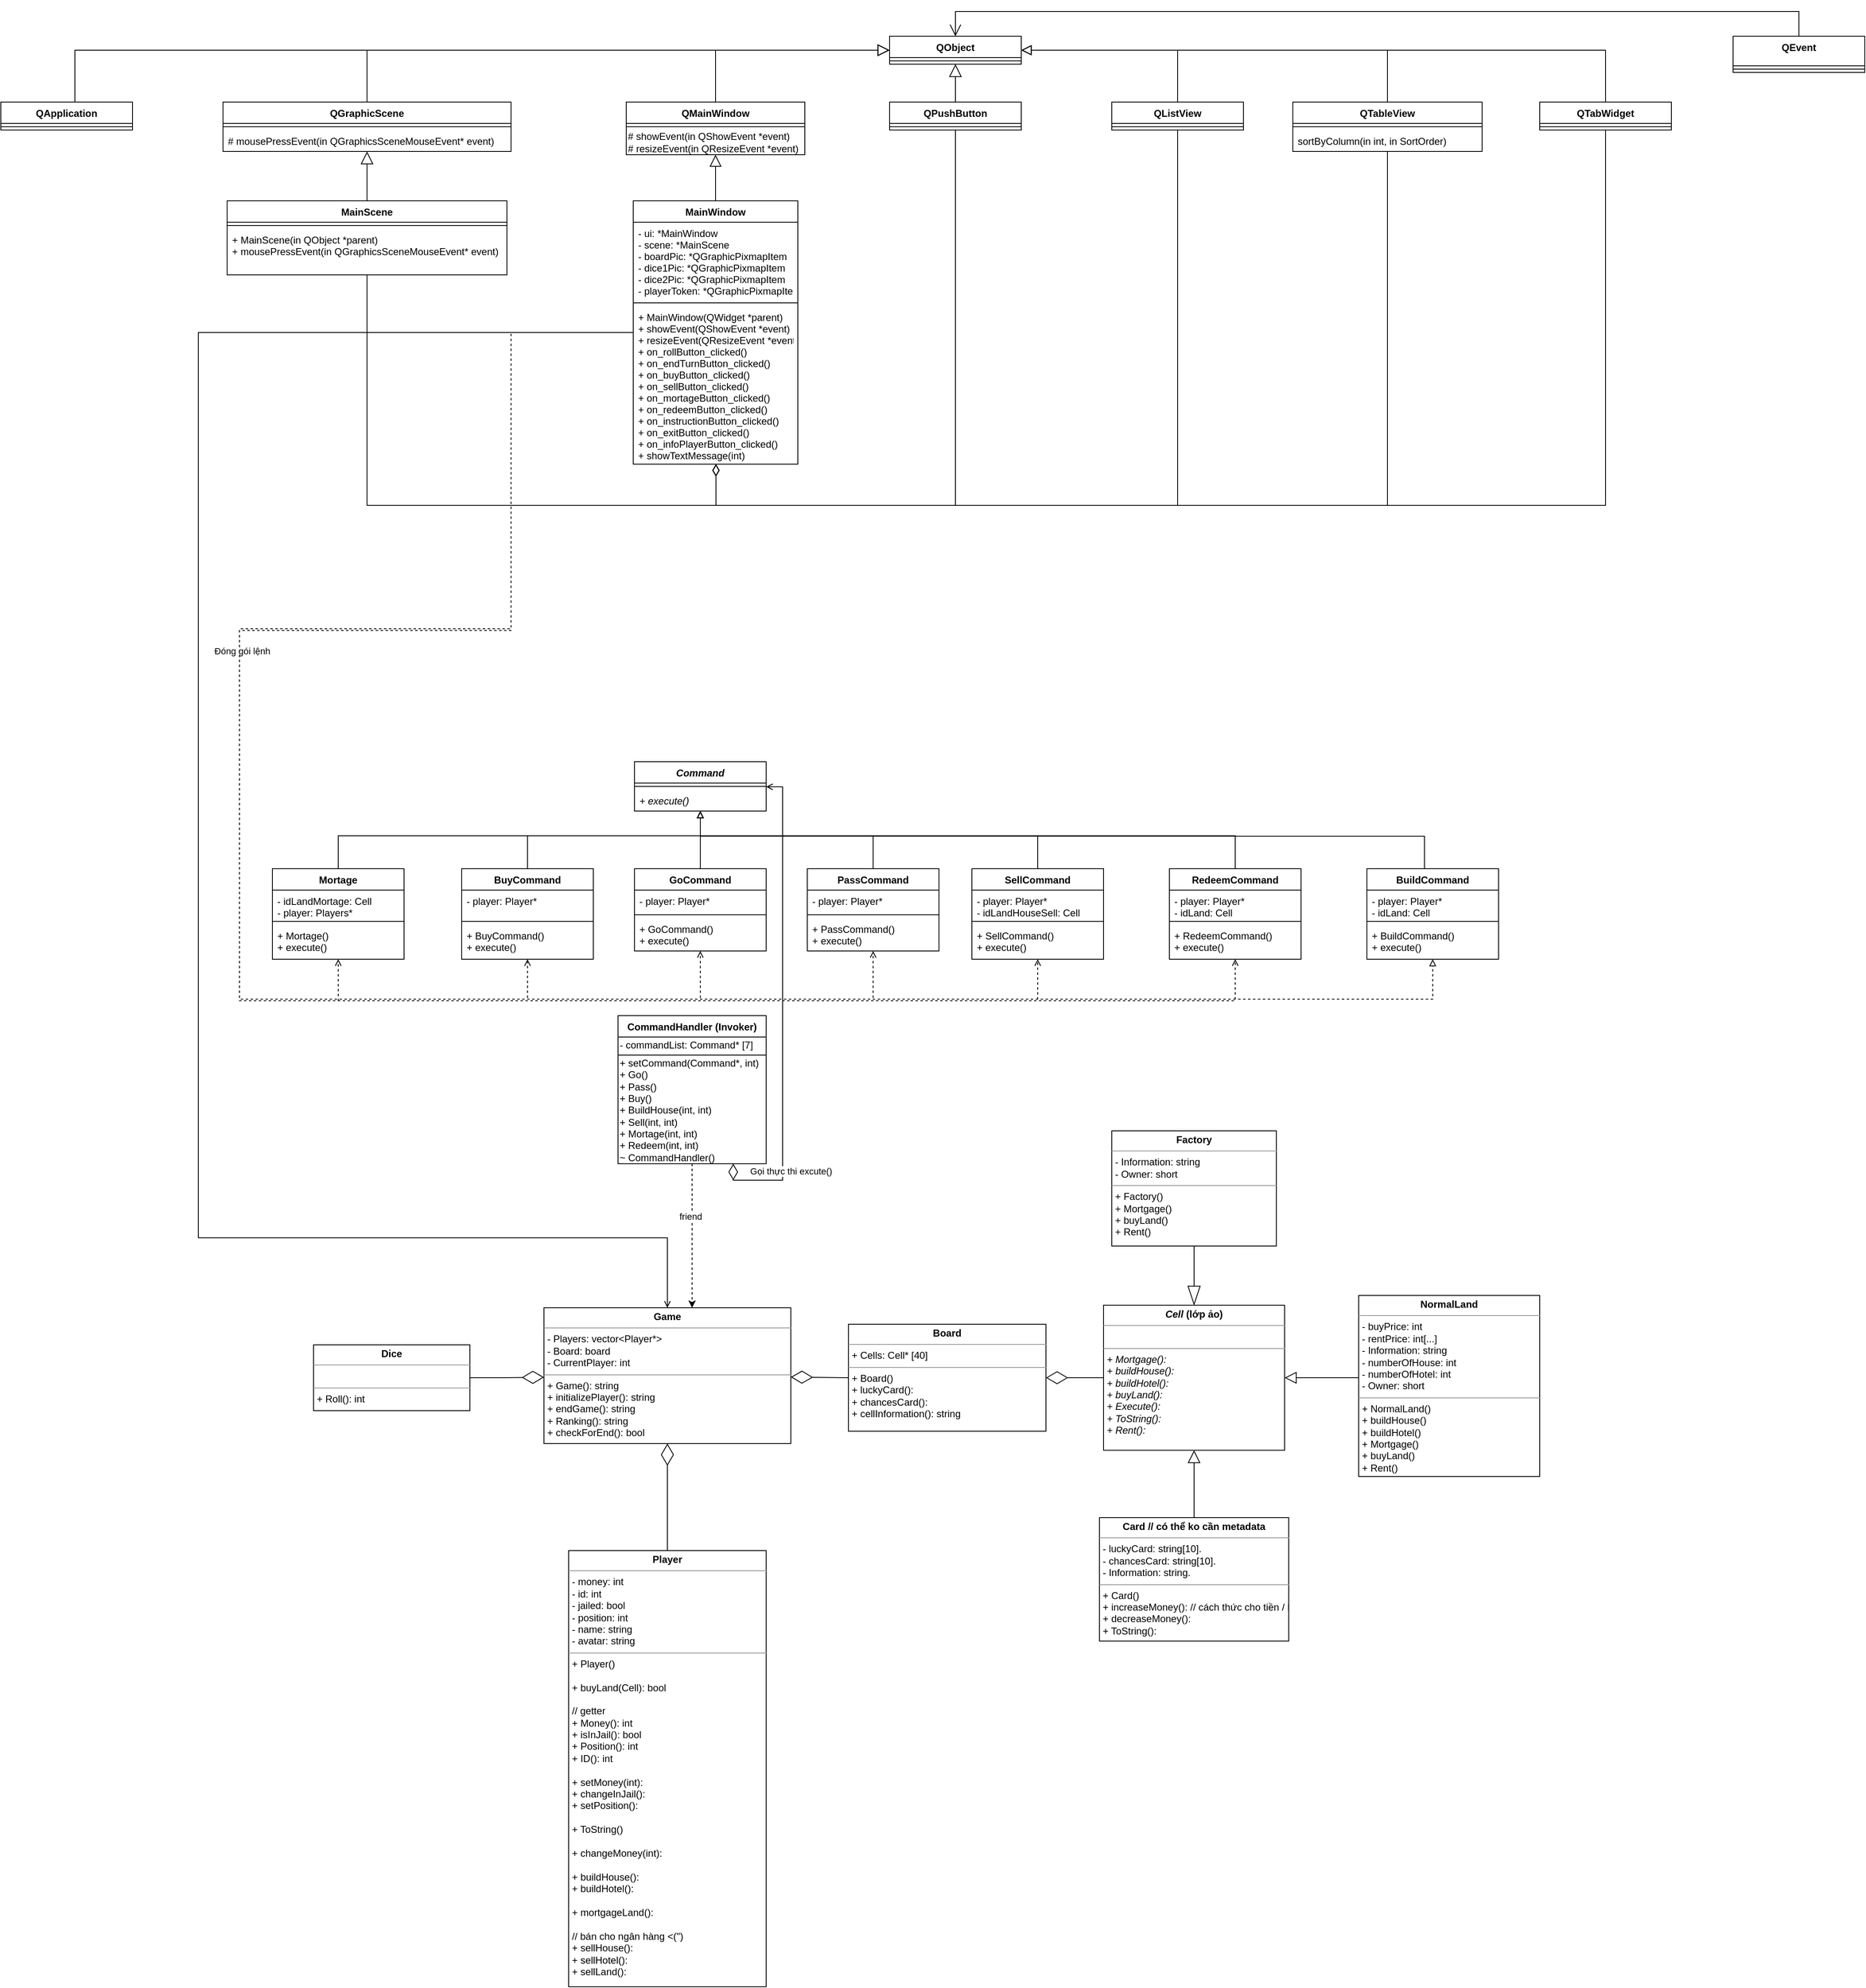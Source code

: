 <mxfile version="15.4.0" type="device"><diagram id="cyfMYq84k2CTIQuD9w5t" name="Page-1"><mxGraphModel dx="3407" dy="3187" grid="1" gridSize="10" guides="1" tooltips="1" connect="1" arrows="1" fold="1" page="1" pageScale="1" pageWidth="850" pageHeight="1100" math="0" shadow="0"><root><mxCell id="0"/><mxCell id="1" parent="0"/><mxCell id="1QrdhXeiI7KTi9AVfx4v-1" value="&lt;p style=&quot;margin: 0px ; margin-top: 4px ; text-align: center&quot;&gt;&lt;b&gt;Board&lt;/b&gt;&lt;/p&gt;&lt;hr size=&quot;1&quot;&gt;&lt;p style=&quot;margin: 0px ; margin-left: 4px&quot;&gt;&lt;span&gt;+ Cells: Cell* [40]&amp;nbsp;&lt;/span&gt;&lt;br&gt;&lt;/p&gt;&lt;hr size=&quot;1&quot;&gt;&lt;p style=&quot;margin: 0px ; margin-left: 4px&quot;&gt;+ Board()&lt;/p&gt;&lt;p style=&quot;margin: 0px ; margin-left: 4px&quot;&gt;+ luckyCard():&amp;nbsp;&lt;/p&gt;&lt;p style=&quot;margin: 0px ; margin-left: 4px&quot;&gt;+ chancesCard():&amp;nbsp;&lt;/p&gt;&lt;p style=&quot;margin: 0px ; margin-left: 4px&quot;&gt;+ cellInformation(): string&lt;/p&gt;&lt;p style=&quot;margin: 0px ; margin-left: 4px&quot;&gt;&lt;br&gt;&lt;/p&gt;" style="verticalAlign=top;align=left;overflow=fill;fontSize=12;fontFamily=Helvetica;html=1;" parent="1" vertex="1"><mxGeometry x="40" y="-105" width="240" height="130" as="geometry"/></mxCell><mxCell id="VDgoAzfMobEqtKlm6C_m-2" style="edgeStyle=orthogonalEdgeStyle;rounded=0;orthogonalLoop=1;jettySize=auto;html=1;endArrow=none;endFill=0;startArrow=block;startFill=0;startSize=12;" edge="1" parent="1" source="1QrdhXeiI7KTi9AVfx4v-2" target="1QrdhXeiI7KTi9AVfx4v-8"><mxGeometry relative="1" as="geometry"><Array as="points"><mxPoint x="630" y="-40"/><mxPoint x="630" y="-40"/></Array></mxGeometry></mxCell><mxCell id="1QrdhXeiI7KTi9AVfx4v-2" value="&lt;p style=&quot;margin: 0px ; margin-top: 4px ; text-align: center&quot;&gt;&lt;b&gt;&lt;i&gt;Cell &lt;/i&gt;(lớp ảo)&lt;/b&gt;&lt;/p&gt;&lt;hr size=&quot;1&quot;&gt;&lt;p style=&quot;margin: 0px ; margin-left: 4px&quot;&gt;&lt;br&gt;&lt;/p&gt;&lt;hr size=&quot;1&quot;&gt;&lt;p style=&quot;margin: 0px ; margin-left: 4px&quot;&gt;&lt;i&gt;+ Mortgage():&lt;/i&gt;&lt;/p&gt;&lt;p style=&quot;margin: 0px ; margin-left: 4px&quot;&gt;&lt;i&gt;+&amp;nbsp;&lt;span&gt;buildHouse():&lt;/span&gt;&lt;/i&gt;&lt;/p&gt;&lt;p style=&quot;margin: 0px 0px 0px 4px&quot;&gt;&lt;i&gt;+ buildHotel():&lt;/i&gt;&lt;/p&gt;&lt;p style=&quot;margin: 0px 0px 0px 4px&quot;&gt;&lt;i&gt;+ buyLand():&lt;/i&gt;&lt;/p&gt;&lt;p style=&quot;margin: 0px 0px 0px 4px&quot;&gt;&lt;i&gt;+ Execute():&amp;nbsp;&lt;/i&gt;&lt;/p&gt;&lt;p style=&quot;margin: 0px 0px 0px 4px&quot;&gt;&lt;i&gt;+ ToString():&lt;/i&gt;&lt;/p&gt;&lt;p style=&quot;margin: 0px 0px 0px 4px&quot;&gt;&lt;i&gt;+ Rent():&lt;/i&gt;&lt;/p&gt;&lt;p style=&quot;margin: 0px 0px 0px 4px&quot;&gt;&lt;br&gt;&lt;/p&gt;" style="verticalAlign=top;align=left;overflow=fill;fontSize=12;fontFamily=Helvetica;html=1;" parent="1" vertex="1"><mxGeometry x="350" y="-128.12" width="220" height="176.25" as="geometry"/></mxCell><mxCell id="1QrdhXeiI7KTi9AVfx4v-3" value="&lt;p style=&quot;margin: 0px ; margin-top: 4px ; text-align: center&quot;&gt;&lt;b&gt;Player&lt;/b&gt;&lt;/p&gt;&lt;hr size=&quot;1&quot;&gt;&lt;p style=&quot;margin: 0px ; margin-left: 4px&quot;&gt;- money: int&lt;/p&gt;&lt;p style=&quot;margin: 0px ; margin-left: 4px&quot;&gt;- id: int&lt;/p&gt;&lt;p style=&quot;margin: 0px ; margin-left: 4px&quot;&gt;- jailed: bool&lt;/p&gt;&lt;p style=&quot;margin: 0px ; margin-left: 4px&quot;&gt;&lt;span&gt;- position: int&lt;/span&gt;&lt;br&gt;&lt;/p&gt;&lt;p style=&quot;margin: 0px ; margin-left: 4px&quot;&gt;&lt;span&gt;- name: string&lt;/span&gt;&lt;/p&gt;&lt;p style=&quot;margin: 0px ; margin-left: 4px&quot;&gt;&lt;span&gt;- avatar: string&amp;nbsp;&lt;/span&gt;&lt;/p&gt;&lt;hr size=&quot;1&quot;&gt;&lt;p style=&quot;margin: 0px ; margin-left: 4px&quot;&gt;&lt;span&gt;+ Player()&lt;/span&gt;&lt;/p&gt;&lt;p style=&quot;margin: 0px ; margin-left: 4px&quot;&gt;&lt;span&gt;&lt;br&gt;&lt;/span&gt;&lt;/p&gt;&lt;p style=&quot;margin: 0px ; margin-left: 4px&quot;&gt;&lt;span&gt;+ buyLand(Cell): bool&lt;/span&gt;&lt;br&gt;&lt;/p&gt;&lt;p style=&quot;margin: 0px ; margin-left: 4px&quot;&gt;&lt;br&gt;&lt;/p&gt;&lt;p style=&quot;margin: 0px ; margin-left: 4px&quot;&gt;// getter&lt;/p&gt;&lt;p style=&quot;margin: 0px ; margin-left: 4px&quot;&gt;+ Money(): int&lt;/p&gt;&lt;p style=&quot;margin: 0px ; margin-left: 4px&quot;&gt;+ isInJail(): bool&amp;nbsp;&lt;/p&gt;&lt;p style=&quot;margin: 0px ; margin-left: 4px&quot;&gt;+ Position(): int&lt;/p&gt;&lt;p style=&quot;margin: 0px ; margin-left: 4px&quot;&gt;+ ID(): int&lt;/p&gt;&lt;p style=&quot;margin: 0px ; margin-left: 4px&quot;&gt;&lt;br&gt;&lt;/p&gt;&lt;p style=&quot;margin: 0px 0px 0px 4px&quot;&gt;+ setMoney(int):&amp;nbsp;&lt;/p&gt;&lt;p style=&quot;margin: 0px 0px 0px 4px&quot;&gt;+ changeInJail():&lt;/p&gt;&lt;p style=&quot;margin: 0px 0px 0px 4px&quot;&gt;+ setPosition():&amp;nbsp;&lt;/p&gt;&lt;p style=&quot;margin: 0px 0px 0px 4px&quot;&gt;&lt;br&gt;&lt;/p&gt;&lt;p style=&quot;margin: 0px 0px 0px 4px&quot;&gt;+ ToString()&lt;/p&gt;&lt;p style=&quot;margin: 0px 0px 0px 4px&quot;&gt;&lt;br&gt;&lt;/p&gt;&lt;p style=&quot;margin: 0px ; margin-left: 4px&quot;&gt;+ changeMoney(int):&lt;/p&gt;&lt;p style=&quot;margin: 0px ; margin-left: 4px&quot;&gt;&lt;br&gt;&lt;/p&gt;&lt;p style=&quot;margin: 0px ; margin-left: 4px&quot;&gt;+ buildHouse():&lt;/p&gt;&lt;p style=&quot;margin: 0px ; margin-left: 4px&quot;&gt;+ buildHotel():&lt;/p&gt;&lt;p style=&quot;margin: 0px ; margin-left: 4px&quot;&gt;&lt;br&gt;&lt;/p&gt;&lt;p style=&quot;margin: 0px ; margin-left: 4px&quot;&gt;+&amp;nbsp;&lt;span&gt;mortgageLand&lt;/span&gt;&lt;span&gt;():&lt;/span&gt;&lt;/p&gt;&lt;p style=&quot;margin: 0px ; margin-left: 4px&quot;&gt;&lt;span&gt;&lt;br&gt;&lt;/span&gt;&lt;/p&gt;&lt;p style=&quot;margin: 0px ; margin-left: 4px&quot;&gt;&lt;span&gt;// bán cho ngân hàng &amp;lt;(&quot;)&lt;/span&gt;&lt;/p&gt;&lt;p style=&quot;margin: 0px ; margin-left: 4px&quot;&gt;+ sellHouse():&lt;/p&gt;&lt;p style=&quot;margin: 0px ; margin-left: 4px&quot;&gt;+ sellHotel():&lt;/p&gt;&lt;p style=&quot;margin: 0px ; margin-left: 4px&quot;&gt;+ sellLand():&lt;/p&gt;&lt;p style=&quot;margin: 0px ; margin-left: 4px&quot;&gt;&lt;br&gt;&lt;/p&gt;&lt;p style=&quot;margin: 0px ; margin-left: 4px&quot;&gt;&lt;br&gt;&lt;/p&gt;" style="verticalAlign=top;align=left;overflow=fill;fontSize=12;fontFamily=Helvetica;html=1;" parent="1" vertex="1"><mxGeometry x="-300" y="170" width="240" height="530" as="geometry"/></mxCell><mxCell id="1QrdhXeiI7KTi9AVfx4v-4" value="&lt;p style=&quot;margin: 0px ; margin-top: 4px ; text-align: center&quot;&gt;&lt;b&gt;Dice&lt;/b&gt;&lt;/p&gt;&lt;hr size=&quot;1&quot;&gt;&lt;p style=&quot;margin: 0px ; margin-left: 4px&quot;&gt;&lt;br&gt;&lt;/p&gt;&lt;hr size=&quot;1&quot;&gt;&lt;p style=&quot;margin: 0px ; margin-left: 4px&quot;&gt;+ Roll(): int&lt;/p&gt;" style="verticalAlign=top;align=left;overflow=fill;fontSize=12;fontFamily=Helvetica;html=1;" parent="1" vertex="1"><mxGeometry x="-610" y="-80" width="190" height="80" as="geometry"/></mxCell><mxCell id="1QrdhXeiI7KTi9AVfx4v-8" value="&lt;p style=&quot;margin: 0px ; margin-top: 4px ; text-align: center&quot;&gt;&lt;b&gt;NormalLand&lt;/b&gt;&lt;/p&gt;&lt;hr size=&quot;1&quot;&gt;&lt;p style=&quot;margin: 0px ; margin-left: 4px&quot;&gt;&lt;span&gt;- buyPrice: int&lt;/span&gt;&lt;/p&gt;&lt;p style=&quot;margin: 0px ; margin-left: 4px&quot;&gt;&lt;span&gt;- rentPrice: int[...]&lt;/span&gt;&lt;br&gt;&lt;/p&gt;&lt;p style=&quot;margin: 0px ; margin-left: 4px&quot;&gt;&lt;span&gt;- Information: string&lt;/span&gt;&lt;br&gt;&lt;/p&gt;&lt;p style=&quot;margin: 0px ; margin-left: 4px&quot;&gt;- numberOfHouse: int&lt;/p&gt;&lt;p style=&quot;margin: 0px ; margin-left: 4px&quot;&gt;- numberOfHotel: int&amp;nbsp;&lt;/p&gt;&lt;p style=&quot;margin: 0px ; margin-left: 4px&quot;&gt;- Owner: short&lt;/p&gt;&lt;hr size=&quot;1&quot;&gt;&lt;p style=&quot;margin: 0px ; margin-left: 4px&quot;&gt;+ NormalLand()&lt;/p&gt;&lt;p style=&quot;margin: 0px ; margin-left: 4px&quot;&gt;+ buildHouse()&lt;/p&gt;&lt;p style=&quot;margin: 0px ; margin-left: 4px&quot;&gt;+ buildHotel()&lt;/p&gt;&lt;p style=&quot;margin: 0px ; margin-left: 4px&quot;&gt;+ Mortgage()&lt;/p&gt;&lt;p style=&quot;margin: 0px ; margin-left: 4px&quot;&gt;+ buyLand()&lt;/p&gt;&lt;p style=&quot;margin: 0px ; margin-left: 4px&quot;&gt;+ Rent()&lt;/p&gt;&lt;p style=&quot;margin: 0px ; margin-left: 4px&quot;&gt;&lt;br&gt;&lt;/p&gt;" style="verticalAlign=top;align=left;overflow=fill;fontSize=12;fontFamily=Helvetica;html=1;" parent="1" vertex="1"><mxGeometry x="660" y="-140" width="220" height="220" as="geometry"/></mxCell><mxCell id="1QrdhXeiI7KTi9AVfx4v-14" value="" style="endArrow=diamondThin;endFill=0;endSize=24;html=1;rounded=0;exitX=0.5;exitY=0;exitDx=0;exitDy=0;entryX=0.5;entryY=1;entryDx=0;entryDy=0;" parent="1" source="1QrdhXeiI7KTi9AVfx4v-3" target="5HK9c6qO7QpGnXvkETjq-1" edge="1"><mxGeometry width="160" relative="1" as="geometry"><mxPoint x="100" y="80" as="sourcePoint"/><mxPoint x="-200" y="220" as="targetPoint"/></mxGeometry></mxCell><mxCell id="1QrdhXeiI7KTi9AVfx4v-15" value="" style="endArrow=diamondThin;endFill=0;endSize=24;html=1;rounded=0;exitX=0;exitY=0.5;exitDx=0;exitDy=0;entryX=1;entryY=0.5;entryDx=0;entryDy=0;" parent="1" source="1QrdhXeiI7KTi9AVfx4v-2" target="1QrdhXeiI7KTi9AVfx4v-1" edge="1"><mxGeometry width="160" relative="1" as="geometry"><mxPoint x="190" y="390" as="sourcePoint"/><mxPoint x="190" y="290" as="targetPoint"/></mxGeometry></mxCell><mxCell id="1QrdhXeiI7KTi9AVfx4v-16" value="" style="endArrow=diamondThin;endFill=0;endSize=24;html=1;rounded=0;exitX=1;exitY=0.5;exitDx=0;exitDy=0;" parent="1" source="1QrdhXeiI7KTi9AVfx4v-4" target="5HK9c6qO7QpGnXvkETjq-1" edge="1"><mxGeometry width="160" relative="1" as="geometry"><mxPoint x="-560" y="420" as="sourcePoint"/><mxPoint x="-620" y="180" as="targetPoint"/><Array as="points"><mxPoint x="-380" y="-40"/></Array></mxGeometry></mxCell><mxCell id="1QrdhXeiI7KTi9AVfx4v-20" value="&lt;p style=&quot;margin: 0px ; margin-top: 4px ; text-align: center&quot;&gt;&lt;b&gt;Factory&lt;/b&gt;&lt;/p&gt;&lt;hr size=&quot;1&quot;&gt;&lt;p style=&quot;margin: 0px ; margin-left: 4px&quot;&gt;- Information: string&lt;/p&gt;&lt;p style=&quot;margin: 0px ; margin-left: 4px&quot;&gt;- Owner: short&lt;/p&gt;&lt;hr size=&quot;1&quot;&gt;&lt;p style=&quot;margin: 0px 0px 0px 4px&quot;&gt;+ Factory()&lt;/p&gt;&lt;p style=&quot;margin: 0px 0px 0px 4px&quot;&gt;+ Mortgage()&lt;br&gt;&lt;/p&gt;&lt;p style=&quot;margin: 0px 0px 0px 4px&quot;&gt;+ buyLand()&lt;/p&gt;&lt;p style=&quot;margin: 0px 0px 0px 4px&quot;&gt;+ Rent()&lt;/p&gt;&lt;span style=&quot;color: rgba(0 , 0 , 0 , 0) ; font-family: monospace ; font-size: 0px&quot;&gt;%3CmxGraphModel%3E%3Croot%3E%3CmxCell%20id%3D%220%22%2F%3E%3CmxCell%20id%3D%221%22%20parent%3D%220%22%2F%3E%3CmxCell%20id%3D%222%22%20value%3D%22%26lt%3Bp%20style%3D%26quot%3Bmargin%3A%200px%20%3B%20margin-top%3A%204px%20%3B%20text-align%3A%20center%26quot%3B%26gt%3B%26lt%3Bb%26gt%3BPowerHouse%26lt%3B%2Fb%26gt%3B%26lt%3B%2Fp%26gt%3B%26lt%3Bhr%20size%3D%26quot%3B1%26quot%3B%26gt%3B%26lt%3Bp%20style%3D%26quot%3Bmargin%3A%200px%20%3B%20margin-left%3A%204px%26quot%3B%26gt%3B%26lt%3Bbr%26gt%3B%26lt%3B%2Fp%26gt%3B%26lt%3Bhr%20size%3D%26quot%3B1%26quot%3B%26gt%3B%26lt%3Bp%20style%3D%26quot%3Bmargin%3A%200px%20%3B%20margin-left%3A%204px%26quot%3B%26gt%3B%26lt%3Bspan%26gt%3B%2B%20Mortgage()%3A%26lt%3B%2Fspan%26gt%3B%26lt%3Bbr%26gt%3B%26lt%3B%2Fp%26gt%3B%26lt%3Bp%20style%3D%26quot%3Bmargin%3A%200px%20%3B%20margin-left%3A%204px%26quot%3B%26gt%3B%2B%20buyLand()%3A%26lt%3B%2Fp%26gt%3B%26lt%3Bp%20style%3D%26quot%3Bmargin%3A%200px%20%3B%20margin-left%3A%204px%26quot%3B%26gt%3B%2B%20Rent()%3A%26lt%3B%2Fp%26gt%3B%26lt%3Bp%20style%3D%26quot%3Bmargin%3A%200px%20%3B%20margin-left%3A%204px%26quot%3B%26gt%3B%26lt%3Bbr%26gt%3B%26lt%3B%2Fp%26gt%3B%22%20style%3D%22verticalAlign%3Dtop%3Balign%3Dleft%3Boverflow%3Dfill%3BfontSize%3D12%3BfontFamily%3DHelvetica%3Bhtml%3D1%3B%22%20vertex%3D%221%22%20parent%3D%221%22%3E%3CmxGeometry%20x%3D%22590%22%20y%3D%22-370%22%20width%3D%22200%22%20height%3D%22120%22%20as%3D%22geometry%22%2F%3E%3C%2FmxCell%3E%3C%2Froot%3E%3C%2FmxGraphModel%3E&lt;/span&gt;" style="verticalAlign=top;align=left;overflow=fill;fontSize=12;fontFamily=Helvetica;html=1;" parent="1" vertex="1"><mxGeometry x="360" y="-340" width="200" height="140" as="geometry"/></mxCell><mxCell id="VU5D8l8FL3_-3w3Klui--3" value="&lt;p style=&quot;margin: 0px ; margin-top: 4px ; text-align: center&quot;&gt;&lt;b&gt;Card // có thể ko cần metadata&lt;/b&gt;&lt;/p&gt;&lt;hr size=&quot;1&quot;&gt;&lt;p style=&quot;margin: 0px ; margin-left: 4px&quot;&gt;- luckyCard: string[10].&lt;/p&gt;&lt;p style=&quot;margin: 0px ; margin-left: 4px&quot;&gt;&lt;span&gt;- chancesCard: string[10].&lt;/span&gt;&lt;/p&gt;&lt;p style=&quot;margin: 0px ; margin-left: 4px&quot;&gt;- Information: string.&lt;/p&gt;&lt;hr size=&quot;1&quot;&gt;&lt;p style=&quot;margin: 0px ; margin-left: 4px&quot;&gt;+ Card()&lt;/p&gt;&lt;p style=&quot;margin: 0px ; margin-left: 4px&quot;&gt;+ increaseMoney(): // cách thức cho tiền / lấy tiền có thể khác nhau.&lt;/p&gt;&lt;p style=&quot;margin: 0px ; margin-left: 4px&quot;&gt;+ decreaseMoney():&lt;/p&gt;&lt;p style=&quot;margin: 0px ; margin-left: 4px&quot;&gt;+ ToString():&lt;/p&gt;&lt;p style=&quot;margin: 0px ; margin-left: 4px&quot;&gt;&lt;br&gt;&lt;/p&gt;" style="verticalAlign=top;align=left;overflow=fill;fontSize=12;fontFamily=Helvetica;html=1;" parent="1" vertex="1"><mxGeometry x="345" y="130" width="230" height="150" as="geometry"/></mxCell><mxCell id="5HK9c6qO7QpGnXvkETjq-1" value="&lt;p style=&quot;margin: 0px ; margin-top: 4px ; text-align: center&quot;&gt;&lt;b&gt;Game&lt;/b&gt;&lt;/p&gt;&lt;hr size=&quot;1&quot;&gt;&lt;p style=&quot;margin: 0px ; margin-left: 4px&quot;&gt;&lt;span&gt;- Players: vector&amp;lt;Player*&amp;gt;&lt;/span&gt;&lt;/p&gt;&lt;p style=&quot;margin: 0px ; margin-left: 4px&quot;&gt;&lt;span&gt;- Board: board&amp;nbsp;&lt;/span&gt;&lt;br&gt;&lt;/p&gt;&lt;p style=&quot;margin: 0px ; margin-left: 4px&quot;&gt;&lt;span&gt;- CurrentPlayer: int&lt;/span&gt;&lt;/p&gt;&lt;hr size=&quot;1&quot;&gt;&lt;p style=&quot;margin: 0px ; margin-left: 4px&quot;&gt;+ Game(): string&lt;/p&gt;&lt;p style=&quot;margin: 0px ; margin-left: 4px&quot;&gt;+ initializePlayer(): string&amp;nbsp;&lt;/p&gt;&lt;p style=&quot;margin: 0px ; margin-left: 4px&quot;&gt;+ endGame(): string&lt;/p&gt;&lt;p style=&quot;margin: 0px ; margin-left: 4px&quot;&gt;+ Ranking(): string&lt;/p&gt;&lt;p style=&quot;margin: 0px ; margin-left: 4px&quot;&gt;+ checkForEnd(): bool&lt;/p&gt;" style="verticalAlign=top;align=left;overflow=fill;fontSize=12;fontFamily=Helvetica;html=1;" parent="1" vertex="1"><mxGeometry x="-330" y="-125" width="300" height="165" as="geometry"/></mxCell><mxCell id="5HK9c6qO7QpGnXvkETjq-2" value="" style="endArrow=diamondThin;endFill=0;endSize=24;html=1;rounded=0;exitX=0;exitY=0.5;exitDx=0;exitDy=0;" parent="1" source="1QrdhXeiI7KTi9AVfx4v-1" target="5HK9c6qO7QpGnXvkETjq-1" edge="1"><mxGeometry width="160" relative="1" as="geometry"><mxPoint x="10" y="-100" as="sourcePoint"/><mxPoint x="-400" y="270" as="targetPoint"/></mxGeometry></mxCell><mxCell id="QmNABrT9hpgv91pShsfy-7" value="" style="endArrow=none;endSize=16;endFill=0;html=1;rounded=0;entryX=0.5;entryY=1;entryDx=0;entryDy=0;exitX=0.5;exitY=0;exitDx=0;exitDy=0;startArrow=blockThin;startFill=0;startSize=21;" parent="1" source="1QrdhXeiI7KTi9AVfx4v-2" target="1QrdhXeiI7KTi9AVfx4v-20" edge="1"><mxGeometry width="160" relative="1" as="geometry"><mxPoint x="790" y="-240" as="sourcePoint"/><mxPoint x="950" y="-240" as="targetPoint"/></mxGeometry></mxCell><mxCell id="QmNABrT9hpgv91pShsfy-14" value="" style="endArrow=none;endSize=16;endFill=0;html=1;rounded=0;entryX=0.5;entryY=0;entryDx=0;entryDy=0;exitX=0.5;exitY=1;exitDx=0;exitDy=0;startArrow=block;startFill=0;startSize=13;" parent="1" source="1QrdhXeiI7KTi9AVfx4v-2" target="VU5D8l8FL3_-3w3Klui--3" edge="1"><mxGeometry width="160" relative="1" as="geometry"><mxPoint x="450" as="sourcePoint"/><mxPoint x="450" y="171.88" as="targetPoint"/></mxGeometry></mxCell><mxCell id="tfHkK8EiQkTJoggM-tBk-2" value="Command" style="swimlane;fontStyle=3;align=center;verticalAlign=top;childLayout=stackLayout;horizontal=1;startSize=26;horizontalStack=0;resizeParent=1;resizeParentMax=0;resizeLast=0;collapsible=1;marginBottom=0;" parent="1" vertex="1"><mxGeometry x="-220" y="-788.5" width="160" height="60" as="geometry"><mxRectangle x="-220" y="-660" width="90" height="26" as="alternateBounds"/></mxGeometry></mxCell><mxCell id="tfHkK8EiQkTJoggM-tBk-4" value="" style="line;strokeWidth=1;fillColor=none;align=left;verticalAlign=middle;spacingTop=-1;spacingLeft=3;spacingRight=3;rotatable=0;labelPosition=right;points=[];portConstraint=eastwest;" parent="tfHkK8EiQkTJoggM-tBk-2" vertex="1"><mxGeometry y="26" width="160" height="8" as="geometry"/></mxCell><mxCell id="tfHkK8EiQkTJoggM-tBk-5" value="+ execute()" style="text;strokeColor=none;fillColor=none;align=left;verticalAlign=top;spacingLeft=4;spacingRight=4;overflow=hidden;rotatable=0;points=[[0,0.5],[1,0.5]];portConstraint=eastwest;fontStyle=2" parent="tfHkK8EiQkTJoggM-tBk-2" vertex="1"><mxGeometry y="34" width="160" height="26" as="geometry"/></mxCell><mxCell id="3tdJchSUlU9DFwhtg4Tz-23" style="edgeStyle=orthogonalEdgeStyle;rounded=0;orthogonalLoop=1;jettySize=auto;html=1;startArrow=none;startFill=0;endArrow=block;endFill=0;" parent="1" source="tfHkK8EiQkTJoggM-tBk-23" target="tfHkK8EiQkTJoggM-tBk-2" edge="1"><mxGeometry relative="1" as="geometry"><Array as="points"><mxPoint x="-350" y="-698.5"/><mxPoint x="-140" y="-698.5"/></Array></mxGeometry></mxCell><mxCell id="tfHkK8EiQkTJoggM-tBk-23" value="BuyCommand" style="swimlane;fontStyle=1;align=center;verticalAlign=top;childLayout=stackLayout;horizontal=1;startSize=26;horizontalStack=0;resizeParent=1;resizeParentMax=0;resizeLast=0;collapsible=1;marginBottom=0;" parent="1" vertex="1"><mxGeometry x="-430" y="-658.5" width="160" height="110" as="geometry"/></mxCell><mxCell id="tfHkK8EiQkTJoggM-tBk-24" value="- player: Player*&#10;" style="text;strokeColor=none;fillColor=none;align=left;verticalAlign=top;spacingLeft=4;spacingRight=4;overflow=hidden;rotatable=0;points=[[0,0.5],[1,0.5]];portConstraint=eastwest;" parent="tfHkK8EiQkTJoggM-tBk-23" vertex="1"><mxGeometry y="26" width="160" height="34" as="geometry"/></mxCell><mxCell id="tfHkK8EiQkTJoggM-tBk-25" value="" style="line;strokeWidth=1;fillColor=none;align=left;verticalAlign=middle;spacingTop=-1;spacingLeft=3;spacingRight=3;rotatable=0;labelPosition=right;points=[];portConstraint=eastwest;" parent="tfHkK8EiQkTJoggM-tBk-23" vertex="1"><mxGeometry y="60" width="160" height="8" as="geometry"/></mxCell><mxCell id="tfHkK8EiQkTJoggM-tBk-26" value="+ BuyCommand()&#10;+ execute()" style="text;strokeColor=none;fillColor=none;align=left;verticalAlign=top;spacingLeft=4;spacingRight=4;overflow=hidden;rotatable=0;points=[[0,0.5],[1,0.5]];portConstraint=eastwest;" parent="tfHkK8EiQkTJoggM-tBk-23" vertex="1"><mxGeometry y="68" width="160" height="42" as="geometry"/></mxCell><mxCell id="3tdJchSUlU9DFwhtg4Tz-21" style="edgeStyle=orthogonalEdgeStyle;rounded=0;orthogonalLoop=1;jettySize=auto;html=1;startArrow=none;startFill=0;endArrow=block;endFill=0;" parent="1" source="tfHkK8EiQkTJoggM-tBk-28" target="tfHkK8EiQkTJoggM-tBk-2" edge="1"><mxGeometry relative="1" as="geometry"><Array as="points"><mxPoint x="270" y="-698.5"/><mxPoint x="-140" y="-698.5"/></Array></mxGeometry></mxCell><mxCell id="tfHkK8EiQkTJoggM-tBk-28" value="SellCommand" style="swimlane;fontStyle=1;align=center;verticalAlign=top;childLayout=stackLayout;horizontal=1;startSize=26;horizontalStack=0;resizeParent=1;resizeParentMax=0;resizeLast=0;collapsible=1;marginBottom=0;" parent="1" vertex="1"><mxGeometry x="190" y="-658.5" width="160" height="110" as="geometry"/></mxCell><mxCell id="tfHkK8EiQkTJoggM-tBk-29" value="- player: Player*&#10;- idLandHouseSell: Cell" style="text;strokeColor=none;fillColor=none;align=left;verticalAlign=top;spacingLeft=4;spacingRight=4;overflow=hidden;rotatable=0;points=[[0,0.5],[1,0.5]];portConstraint=eastwest;" parent="tfHkK8EiQkTJoggM-tBk-28" vertex="1"><mxGeometry y="26" width="160" height="34" as="geometry"/></mxCell><mxCell id="tfHkK8EiQkTJoggM-tBk-30" value="" style="line;strokeWidth=1;fillColor=none;align=left;verticalAlign=middle;spacingTop=-1;spacingLeft=3;spacingRight=3;rotatable=0;labelPosition=right;points=[];portConstraint=eastwest;" parent="tfHkK8EiQkTJoggM-tBk-28" vertex="1"><mxGeometry y="60" width="160" height="8" as="geometry"/></mxCell><mxCell id="tfHkK8EiQkTJoggM-tBk-31" value="+ SellCommand()&#10;+ execute()" style="text;strokeColor=none;fillColor=none;align=left;verticalAlign=top;spacingLeft=4;spacingRight=4;overflow=hidden;rotatable=0;points=[[0,0.5],[1,0.5]];portConstraint=eastwest;" parent="tfHkK8EiQkTJoggM-tBk-28" vertex="1"><mxGeometry y="68" width="160" height="42" as="geometry"/></mxCell><mxCell id="3tdJchSUlU9DFwhtg4Tz-24" style="edgeStyle=orthogonalEdgeStyle;rounded=0;orthogonalLoop=1;jettySize=auto;html=1;startArrow=none;startFill=0;endArrow=block;endFill=0;" parent="1" source="tfHkK8EiQkTJoggM-tBk-33" target="tfHkK8EiQkTJoggM-tBk-2" edge="1"><mxGeometry relative="1" as="geometry"><Array as="points"><mxPoint x="-580" y="-698.5"/><mxPoint x="-140" y="-698.5"/></Array></mxGeometry></mxCell><mxCell id="tfHkK8EiQkTJoggM-tBk-33" value="Mortage" style="swimlane;fontStyle=1;align=center;verticalAlign=top;childLayout=stackLayout;horizontal=1;startSize=26;horizontalStack=0;resizeParent=1;resizeParentMax=0;resizeLast=0;collapsible=1;marginBottom=0;" parent="1" vertex="1"><mxGeometry x="-660" y="-658.5" width="160" height="110" as="geometry"/></mxCell><mxCell id="tfHkK8EiQkTJoggM-tBk-34" value="- idLandMortage: Cell&#10;- player: Players*" style="text;strokeColor=none;fillColor=none;align=left;verticalAlign=top;spacingLeft=4;spacingRight=4;overflow=hidden;rotatable=0;points=[[0,0.5],[1,0.5]];portConstraint=eastwest;" parent="tfHkK8EiQkTJoggM-tBk-33" vertex="1"><mxGeometry y="26" width="160" height="34" as="geometry"/></mxCell><mxCell id="tfHkK8EiQkTJoggM-tBk-35" value="" style="line;strokeWidth=1;fillColor=none;align=left;verticalAlign=middle;spacingTop=-1;spacingLeft=3;spacingRight=3;rotatable=0;labelPosition=right;points=[];portConstraint=eastwest;" parent="tfHkK8EiQkTJoggM-tBk-33" vertex="1"><mxGeometry y="60" width="160" height="8" as="geometry"/></mxCell><mxCell id="tfHkK8EiQkTJoggM-tBk-36" value="+ Mortage()&#10;+ execute()" style="text;strokeColor=none;fillColor=none;align=left;verticalAlign=top;spacingLeft=4;spacingRight=4;overflow=hidden;rotatable=0;points=[[0,0.5],[1,0.5]];portConstraint=eastwest;" parent="tfHkK8EiQkTJoggM-tBk-33" vertex="1"><mxGeometry y="68" width="160" height="42" as="geometry"/></mxCell><mxCell id="3tdJchSUlU9DFwhtg4Tz-22" style="edgeStyle=orthogonalEdgeStyle;rounded=0;orthogonalLoop=1;jettySize=auto;html=1;startArrow=none;startFill=0;endArrow=block;endFill=0;" parent="1" source="tfHkK8EiQkTJoggM-tBk-38" target="tfHkK8EiQkTJoggM-tBk-2" edge="1"><mxGeometry relative="1" as="geometry"><Array as="points"><mxPoint x="510" y="-698.5"/><mxPoint x="-140" y="-698.5"/></Array></mxGeometry></mxCell><mxCell id="tfHkK8EiQkTJoggM-tBk-38" value="RedeemCommand" style="swimlane;fontStyle=1;align=center;verticalAlign=top;childLayout=stackLayout;horizontal=1;startSize=26;horizontalStack=0;resizeParent=1;resizeParentMax=0;resizeLast=0;collapsible=1;marginBottom=0;" parent="1" vertex="1"><mxGeometry x="430" y="-658.5" width="160" height="110" as="geometry"/></mxCell><mxCell id="tfHkK8EiQkTJoggM-tBk-39" value="- player: Player*&#10;- idLand: Cell" style="text;strokeColor=none;fillColor=none;align=left;verticalAlign=top;spacingLeft=4;spacingRight=4;overflow=hidden;rotatable=0;points=[[0,0.5],[1,0.5]];portConstraint=eastwest;" parent="tfHkK8EiQkTJoggM-tBk-38" vertex="1"><mxGeometry y="26" width="160" height="34" as="geometry"/></mxCell><mxCell id="tfHkK8EiQkTJoggM-tBk-40" value="" style="line;strokeWidth=1;fillColor=none;align=left;verticalAlign=middle;spacingTop=-1;spacingLeft=3;spacingRight=3;rotatable=0;labelPosition=right;points=[];portConstraint=eastwest;" parent="tfHkK8EiQkTJoggM-tBk-38" vertex="1"><mxGeometry y="60" width="160" height="8" as="geometry"/></mxCell><mxCell id="tfHkK8EiQkTJoggM-tBk-41" value="+ RedeemCommand()&#10;+ execute()" style="text;strokeColor=none;fillColor=none;align=left;verticalAlign=top;spacingLeft=4;spacingRight=4;overflow=hidden;rotatable=0;points=[[0,0.5],[1,0.5]];portConstraint=eastwest;" parent="tfHkK8EiQkTJoggM-tBk-38" vertex="1"><mxGeometry y="68" width="160" height="42" as="geometry"/></mxCell><mxCell id="3tdJchSUlU9DFwhtg4Tz-18" style="edgeStyle=orthogonalEdgeStyle;rounded=0;orthogonalLoop=1;jettySize=auto;html=1;endArrow=block;endFill=0;startArrow=none;startFill=0;" parent="1" source="3tdJchSUlU9DFwhtg4Tz-7" target="tfHkK8EiQkTJoggM-tBk-2" edge="1"><mxGeometry relative="1" as="geometry"/></mxCell><mxCell id="3tdJchSUlU9DFwhtg4Tz-7" value="GoCommand" style="swimlane;fontStyle=1;align=center;verticalAlign=top;childLayout=stackLayout;horizontal=1;startSize=26;horizontalStack=0;resizeParent=1;resizeParentMax=0;resizeLast=0;collapsible=1;marginBottom=0;" parent="1" vertex="1"><mxGeometry x="-220" y="-658.5" width="160" height="100" as="geometry"/></mxCell><mxCell id="3tdJchSUlU9DFwhtg4Tz-8" value="- player: Player*" style="text;strokeColor=none;fillColor=none;align=left;verticalAlign=top;spacingLeft=4;spacingRight=4;overflow=hidden;rotatable=0;points=[[0,0.5],[1,0.5]];portConstraint=eastwest;" parent="3tdJchSUlU9DFwhtg4Tz-7" vertex="1"><mxGeometry y="26" width="160" height="26" as="geometry"/></mxCell><mxCell id="3tdJchSUlU9DFwhtg4Tz-9" value="" style="line;strokeWidth=1;fillColor=none;align=left;verticalAlign=middle;spacingTop=-1;spacingLeft=3;spacingRight=3;rotatable=0;labelPosition=right;points=[];portConstraint=eastwest;" parent="3tdJchSUlU9DFwhtg4Tz-7" vertex="1"><mxGeometry y="52" width="160" height="8" as="geometry"/></mxCell><mxCell id="3tdJchSUlU9DFwhtg4Tz-10" value="+ GoCommand()&#10;+ execute()" style="text;strokeColor=none;fillColor=none;align=left;verticalAlign=top;spacingLeft=4;spacingRight=4;overflow=hidden;rotatable=0;points=[[0,0.5],[1,0.5]];portConstraint=eastwest;" parent="3tdJchSUlU9DFwhtg4Tz-7" vertex="1"><mxGeometry y="60" width="160" height="40" as="geometry"/></mxCell><mxCell id="3tdJchSUlU9DFwhtg4Tz-25" style="edgeStyle=orthogonalEdgeStyle;rounded=0;orthogonalLoop=1;jettySize=auto;html=1;startArrow=none;startFill=0;endArrow=block;endFill=0;" parent="1" source="3tdJchSUlU9DFwhtg4Tz-12" target="tfHkK8EiQkTJoggM-tBk-2" edge="1"><mxGeometry relative="1" as="geometry"><Array as="points"><mxPoint x="70" y="-698.5"/><mxPoint x="-140" y="-698.5"/></Array></mxGeometry></mxCell><mxCell id="3tdJchSUlU9DFwhtg4Tz-12" value="PassCommand" style="swimlane;fontStyle=1;align=center;verticalAlign=top;childLayout=stackLayout;horizontal=1;startSize=26;horizontalStack=0;resizeParent=1;resizeParentMax=0;resizeLast=0;collapsible=1;marginBottom=0;" parent="1" vertex="1"><mxGeometry x="-10" y="-658.5" width="160" height="100" as="geometry"/></mxCell><mxCell id="3tdJchSUlU9DFwhtg4Tz-13" value="- player: Player*" style="text;strokeColor=none;fillColor=none;align=left;verticalAlign=top;spacingLeft=4;spacingRight=4;overflow=hidden;rotatable=0;points=[[0,0.5],[1,0.5]];portConstraint=eastwest;" parent="3tdJchSUlU9DFwhtg4Tz-12" vertex="1"><mxGeometry y="26" width="160" height="26" as="geometry"/></mxCell><mxCell id="3tdJchSUlU9DFwhtg4Tz-14" value="" style="line;strokeWidth=1;fillColor=none;align=left;verticalAlign=middle;spacingTop=-1;spacingLeft=3;spacingRight=3;rotatable=0;labelPosition=right;points=[];portConstraint=eastwest;" parent="3tdJchSUlU9DFwhtg4Tz-12" vertex="1"><mxGeometry y="52" width="160" height="8" as="geometry"/></mxCell><mxCell id="3tdJchSUlU9DFwhtg4Tz-15" value="+ PassCommand()&#10;+ execute()" style="text;strokeColor=none;fillColor=none;align=left;verticalAlign=top;spacingLeft=4;spacingRight=4;overflow=hidden;rotatable=0;points=[[0,0.5],[1,0.5]];portConstraint=eastwest;" parent="3tdJchSUlU9DFwhtg4Tz-12" vertex="1"><mxGeometry y="60" width="160" height="40" as="geometry"/></mxCell><mxCell id="3tdJchSUlU9DFwhtg4Tz-38" style="edgeStyle=orthogonalEdgeStyle;rounded=0;orthogonalLoop=1;jettySize=auto;html=1;startArrow=none;startFill=0;endArrow=open;endFill=0;" parent="1" source="VDgoAzfMobEqtKlm6C_m-18" target="5HK9c6qO7QpGnXvkETjq-1" edge="1"><mxGeometry relative="1" as="geometry"><Array as="points"><mxPoint x="-750" y="-1310"/><mxPoint x="-750" y="-210"/><mxPoint x="-180" y="-210"/></Array></mxGeometry></mxCell><mxCell id="3tdJchSUlU9DFwhtg4Tz-45" style="edgeStyle=orthogonalEdgeStyle;rounded=0;orthogonalLoop=1;jettySize=auto;html=1;startArrow=none;startFill=0;endArrow=open;endFill=0;dashed=1;" parent="1" source="VDgoAzfMobEqtKlm6C_m-18" target="tfHkK8EiQkTJoggM-tBk-33" edge="1"><mxGeometry relative="1" as="geometry"><mxPoint x="-580" y="-538.5" as="targetPoint"/><Array as="points"><mxPoint x="-370" y="-1310"/><mxPoint x="-370" y="-948"/><mxPoint x="-700" y="-948"/><mxPoint x="-700" y="-498"/><mxPoint x="-580" y="-498"/></Array><mxPoint x="-340" y="-910" as="sourcePoint"/></mxGeometry></mxCell><mxCell id="3tdJchSUlU9DFwhtg4Tz-46" value="Đóng gói lệnh" style="edgeLabel;html=1;align=center;verticalAlign=middle;resizable=0;points=[];" parent="3tdJchSUlU9DFwhtg4Tz-45" vertex="1" connectable="0"><mxGeometry x="0.185" y="3" relative="1" as="geometry"><mxPoint as="offset"/></mxGeometry></mxCell><mxCell id="3tdJchSUlU9DFwhtg4Tz-47" style="edgeStyle=orthogonalEdgeStyle;rounded=0;orthogonalLoop=1;jettySize=auto;html=1;dashed=1;startArrow=none;startFill=0;endArrow=open;endFill=0;" parent="1" source="VDgoAzfMobEqtKlm6C_m-18" target="tfHkK8EiQkTJoggM-tBk-23" edge="1"><mxGeometry relative="1" as="geometry"><Array as="points"><mxPoint x="-370" y="-1310"/><mxPoint x="-370" y="-948"/><mxPoint x="-700" y="-948"/><mxPoint x="-700" y="-498"/><mxPoint x="-350" y="-498"/></Array></mxGeometry></mxCell><mxCell id="3tdJchSUlU9DFwhtg4Tz-48" style="edgeStyle=orthogonalEdgeStyle;rounded=0;orthogonalLoop=1;jettySize=auto;html=1;dashed=1;startArrow=none;startFill=0;endArrow=open;endFill=0;" parent="1" source="VDgoAzfMobEqtKlm6C_m-18" target="3tdJchSUlU9DFwhtg4Tz-7" edge="1"><mxGeometry relative="1" as="geometry"><Array as="points"><mxPoint x="-370" y="-1310"/><mxPoint x="-370" y="-948"/><mxPoint x="-700" y="-948"/><mxPoint x="-700" y="-498"/><mxPoint x="-140" y="-498"/></Array></mxGeometry></mxCell><mxCell id="3tdJchSUlU9DFwhtg4Tz-51" style="edgeStyle=orthogonalEdgeStyle;rounded=0;orthogonalLoop=1;jettySize=auto;html=1;dashed=1;startArrow=none;startFill=0;endArrow=open;endFill=0;" parent="1" source="VDgoAzfMobEqtKlm6C_m-18" target="3tdJchSUlU9DFwhtg4Tz-12" edge="1"><mxGeometry relative="1" as="geometry"><Array as="points"><mxPoint x="-370" y="-1310"/><mxPoint x="-370" y="-948"/><mxPoint x="-700" y="-948"/><mxPoint x="-700" y="-498"/><mxPoint x="70" y="-498"/></Array></mxGeometry></mxCell><mxCell id="3tdJchSUlU9DFwhtg4Tz-52" style="edgeStyle=orthogonalEdgeStyle;rounded=0;orthogonalLoop=1;jettySize=auto;html=1;dashed=1;startArrow=none;startFill=0;endArrow=open;endFill=0;" parent="1" source="VDgoAzfMobEqtKlm6C_m-18" target="tfHkK8EiQkTJoggM-tBk-28" edge="1"><mxGeometry relative="1" as="geometry"><Array as="points"><mxPoint x="-370" y="-1310"/><mxPoint x="-370" y="-948"/><mxPoint x="-700" y="-948"/><mxPoint x="-700" y="-498"/><mxPoint x="270" y="-498"/></Array></mxGeometry></mxCell><mxCell id="3tdJchSUlU9DFwhtg4Tz-53" style="edgeStyle=orthogonalEdgeStyle;rounded=0;orthogonalLoop=1;jettySize=auto;html=1;dashed=1;startArrow=none;startFill=0;endArrow=open;endFill=0;" parent="1" source="VDgoAzfMobEqtKlm6C_m-18" target="tfHkK8EiQkTJoggM-tBk-38" edge="1"><mxGeometry relative="1" as="geometry"><Array as="points"><mxPoint x="-370" y="-1310"/><mxPoint x="-370" y="-948"/><mxPoint x="-700" y="-948"/><mxPoint x="-700" y="-498"/><mxPoint x="510" y="-498"/></Array></mxGeometry></mxCell><mxCell id="VAyVgPh6fUqXi2BEym3b-18" style="edgeStyle=orthogonalEdgeStyle;rounded=0;orthogonalLoop=1;jettySize=auto;html=1;endArrow=block;endFill=0;dashed=1;" parent="1" source="VDgoAzfMobEqtKlm6C_m-18" target="VAyVgPh6fUqXi2BEym3b-12" edge="1"><mxGeometry relative="1" as="geometry"><Array as="points"><mxPoint x="-370" y="-1310"/><mxPoint x="-370" y="-950"/><mxPoint x="-700" y="-950"/><mxPoint x="-700" y="-500"/><mxPoint x="750" y="-500"/></Array></mxGeometry></mxCell><mxCell id="3tdJchSUlU9DFwhtg4Tz-43" style="edgeStyle=orthogonalEdgeStyle;rounded=0;orthogonalLoop=1;jettySize=auto;html=1;startArrow=diamondThin;startFill=0;endArrow=open;endFill=0;startSize=17;" parent="1" source="3tdJchSUlU9DFwhtg4Tz-39" target="tfHkK8EiQkTJoggM-tBk-2" edge="1"><mxGeometry relative="1" as="geometry"><Array as="points"><mxPoint x="-100" y="-280"/><mxPoint x="-40" y="-280"/><mxPoint x="-40" y="-758"/></Array></mxGeometry></mxCell><mxCell id="3tdJchSUlU9DFwhtg4Tz-44" value="Gọi thực thi excute()" style="edgeLabel;html=1;align=center;verticalAlign=middle;resizable=0;points=[];" parent="3tdJchSUlU9DFwhtg4Tz-43" vertex="1" connectable="0"><mxGeometry x="0.132" y="1" relative="1" as="geometry"><mxPoint x="11" y="236" as="offset"/></mxGeometry></mxCell><mxCell id="VAyVgPh6fUqXi2BEym3b-1" style="edgeStyle=orthogonalEdgeStyle;rounded=0;orthogonalLoop=1;jettySize=auto;html=1;dashed=1;" parent="1" source="3tdJchSUlU9DFwhtg4Tz-39" target="5HK9c6qO7QpGnXvkETjq-1" edge="1"><mxGeometry relative="1" as="geometry"><Array as="points"><mxPoint x="-150" y="-190"/><mxPoint x="-150" y="-190"/></Array></mxGeometry></mxCell><mxCell id="VAyVgPh6fUqXi2BEym3b-2" value="friend" style="edgeLabel;html=1;align=center;verticalAlign=middle;resizable=0;points=[];" parent="VAyVgPh6fUqXi2BEym3b-1" vertex="1" connectable="0"><mxGeometry x="-0.259" y="-2" relative="1" as="geometry"><mxPoint y="-1" as="offset"/></mxGeometry></mxCell><mxCell id="3tdJchSUlU9DFwhtg4Tz-39" value="CommandHandler (Invoker)&#10;" style="swimlane;fontStyle=1;align=center;verticalAlign=top;childLayout=stackLayout;horizontal=1;startSize=26;horizontalStack=0;resizeParent=1;resizeParentMax=0;resizeLast=0;collapsible=1;marginBottom=0;" parent="1" vertex="1"><mxGeometry x="-240" y="-480" width="180" height="180" as="geometry"/></mxCell><mxCell id="VAyVgPh6fUqXi2BEym3b-8" value="- commandList: Command* [7]" style="text;html=1;align=left;verticalAlign=middle;resizable=0;points=[];autosize=1;strokeColor=none;fillColor=none;" parent="3tdJchSUlU9DFwhtg4Tz-39" vertex="1"><mxGeometry y="26" width="180" height="20" as="geometry"/></mxCell><mxCell id="3tdJchSUlU9DFwhtg4Tz-41" value="" style="line;strokeWidth=1;fillColor=none;align=left;verticalAlign=middle;spacingTop=-1;spacingLeft=3;spacingRight=3;rotatable=0;labelPosition=right;points=[];portConstraint=eastwest;" parent="3tdJchSUlU9DFwhtg4Tz-39" vertex="1"><mxGeometry y="46" width="180" height="4" as="geometry"/></mxCell><mxCell id="VAyVgPh6fUqXi2BEym3b-10" value="+ setCommand(Command*, int)&lt;br&gt;+ Go()&lt;br&gt;+ Pass()&lt;br&gt;+ Buy()&lt;br&gt;+ BuildHouse(int, int)&lt;br&gt;+ Sell(int, int)&lt;br&gt;+ Mortage(int, int)&lt;br&gt;+ Redeem(int, int)&lt;br&gt;~ CommandHandler()" style="text;html=1;align=left;verticalAlign=middle;resizable=0;points=[];autosize=1;strokeColor=none;fillColor=none;" parent="3tdJchSUlU9DFwhtg4Tz-39" vertex="1"><mxGeometry y="50" width="180" height="130" as="geometry"/></mxCell><mxCell id="VAyVgPh6fUqXi2BEym3b-12" value="BuildCommand" style="swimlane;fontStyle=1;align=center;verticalAlign=top;childLayout=stackLayout;horizontal=1;startSize=26;horizontalStack=0;resizeParent=1;resizeParentMax=0;resizeLast=0;collapsible=1;marginBottom=0;" parent="1" vertex="1"><mxGeometry x="670" y="-658.5" width="160" height="110" as="geometry"/></mxCell><mxCell id="VAyVgPh6fUqXi2BEym3b-13" value="- player: Player*&#10;- idLand: Cell" style="text;strokeColor=none;fillColor=none;align=left;verticalAlign=top;spacingLeft=4;spacingRight=4;overflow=hidden;rotatable=0;points=[[0,0.5],[1,0.5]];portConstraint=eastwest;" parent="VAyVgPh6fUqXi2BEym3b-12" vertex="1"><mxGeometry y="26" width="160" height="34" as="geometry"/></mxCell><mxCell id="VAyVgPh6fUqXi2BEym3b-14" value="" style="line;strokeWidth=1;fillColor=none;align=left;verticalAlign=middle;spacingTop=-1;spacingLeft=3;spacingRight=3;rotatable=0;labelPosition=right;points=[];portConstraint=eastwest;" parent="VAyVgPh6fUqXi2BEym3b-12" vertex="1"><mxGeometry y="60" width="160" height="8" as="geometry"/></mxCell><mxCell id="VAyVgPh6fUqXi2BEym3b-15" value="+ BuildCommand()&#10;+ execute()" style="text;strokeColor=none;fillColor=none;align=left;verticalAlign=top;spacingLeft=4;spacingRight=4;overflow=hidden;rotatable=0;points=[[0,0.5],[1,0.5]];portConstraint=eastwest;" parent="VAyVgPh6fUqXi2BEym3b-12" vertex="1"><mxGeometry y="68" width="160" height="42" as="geometry"/></mxCell><mxCell id="VAyVgPh6fUqXi2BEym3b-17" style="edgeStyle=orthogonalEdgeStyle;rounded=0;orthogonalLoop=1;jettySize=auto;html=1;startArrow=none;startFill=0;endArrow=block;endFill=0;" parent="1" target="tfHkK8EiQkTJoggM-tBk-2" edge="1"><mxGeometry relative="1" as="geometry"><Array as="points"><mxPoint x="740" y="-698"/><mxPoint x="-140" y="-698"/></Array><mxPoint x="740" y="-658.5" as="sourcePoint"/><mxPoint x="90" y="-728.5" as="targetPoint"/></mxGeometry></mxCell><mxCell id="VDgoAzfMobEqtKlm6C_m-4" value="QObject" style="swimlane;fontStyle=1;align=center;verticalAlign=top;childLayout=stackLayout;horizontal=1;startSize=26;horizontalStack=0;resizeParent=1;resizeParentMax=0;resizeLast=0;collapsible=1;marginBottom=0;" vertex="1" parent="1"><mxGeometry x="90" y="-1670" width="160" height="34" as="geometry"/></mxCell><mxCell id="VDgoAzfMobEqtKlm6C_m-6" value="" style="line;strokeWidth=1;fillColor=none;align=left;verticalAlign=middle;spacingTop=-1;spacingLeft=3;spacingRight=3;rotatable=0;labelPosition=right;points=[];portConstraint=eastwest;" vertex="1" parent="VDgoAzfMobEqtKlm6C_m-4"><mxGeometry y="26" width="160" height="8" as="geometry"/></mxCell><mxCell id="VDgoAzfMobEqtKlm6C_m-22" style="edgeStyle=orthogonalEdgeStyle;rounded=0;orthogonalLoop=1;jettySize=auto;html=1;startArrow=none;startFill=0;endArrow=block;endFill=0;startSize=13;endSize=13;" edge="1" parent="1" source="VDgoAzfMobEqtKlm6C_m-8" target="VDgoAzfMobEqtKlm6C_m-4"><mxGeometry relative="1" as="geometry"/></mxCell><mxCell id="VDgoAzfMobEqtKlm6C_m-56" style="edgeStyle=orthogonalEdgeStyle;rounded=0;orthogonalLoop=1;jettySize=auto;html=1;startArrow=none;startFill=0;endArrow=diamondThin;endFill=0;startSize=13;endSize=12;" edge="1" parent="1" source="VDgoAzfMobEqtKlm6C_m-8" target="VDgoAzfMobEqtKlm6C_m-21"><mxGeometry relative="1" as="geometry"><Array as="points"><mxPoint x="170" y="-1100"/><mxPoint x="-121" y="-1100"/></Array></mxGeometry></mxCell><mxCell id="VDgoAzfMobEqtKlm6C_m-8" value="QPushButton" style="swimlane;fontStyle=1;align=center;verticalAlign=top;childLayout=stackLayout;horizontal=1;startSize=26;horizontalStack=0;resizeParent=1;resizeParentMax=0;resizeLast=0;collapsible=1;marginBottom=0;" vertex="1" parent="1"><mxGeometry x="90" y="-1590" width="160" height="34" as="geometry"/></mxCell><mxCell id="VDgoAzfMobEqtKlm6C_m-10" value="" style="line;strokeWidth=1;fillColor=none;align=left;verticalAlign=middle;spacingTop=-1;spacingLeft=3;spacingRight=3;rotatable=0;labelPosition=right;points=[];portConstraint=eastwest;" vertex="1" parent="VDgoAzfMobEqtKlm6C_m-8"><mxGeometry y="26" width="160" height="8" as="geometry"/></mxCell><mxCell id="VDgoAzfMobEqtKlm6C_m-23" style="edgeStyle=orthogonalEdgeStyle;rounded=0;orthogonalLoop=1;jettySize=auto;html=1;entryX=0;entryY=0.5;entryDx=0;entryDy=0;startArrow=none;startFill=0;endArrow=block;endFill=0;startSize=13;endSize=12;" edge="1" parent="1" source="VDgoAzfMobEqtKlm6C_m-12" target="VDgoAzfMobEqtKlm6C_m-4"><mxGeometry relative="1" as="geometry"><Array as="points"><mxPoint x="-122" y="-1653"/></Array></mxGeometry></mxCell><mxCell id="VDgoAzfMobEqtKlm6C_m-12" value="QMainWindow" style="swimlane;fontStyle=1;align=center;verticalAlign=top;childLayout=stackLayout;horizontal=1;startSize=26;horizontalStack=0;resizeParent=1;resizeParentMax=0;resizeLast=0;collapsible=1;marginBottom=0;" vertex="1" parent="1"><mxGeometry x="-230" y="-1590" width="217" height="64" as="geometry"/></mxCell><mxCell id="VDgoAzfMobEqtKlm6C_m-14" value="" style="line;strokeWidth=1;fillColor=none;align=left;verticalAlign=middle;spacingTop=-1;spacingLeft=3;spacingRight=3;rotatable=0;labelPosition=right;points=[];portConstraint=eastwest;" vertex="1" parent="VDgoAzfMobEqtKlm6C_m-12"><mxGeometry y="26" width="217" height="8" as="geometry"/></mxCell><mxCell id="VDgoAzfMobEqtKlm6C_m-17" value="# showEvent(in QShowEvent *event)&lt;br&gt;#&amp;nbsp;resizeEvent(in QResizeEvent *event)" style="text;html=1;align=left;verticalAlign=middle;resizable=0;points=[];autosize=1;strokeColor=none;fillColor=none;" vertex="1" parent="VDgoAzfMobEqtKlm6C_m-12"><mxGeometry y="34" width="217" height="30" as="geometry"/></mxCell><mxCell id="VDgoAzfMobEqtKlm6C_m-24" style="edgeStyle=orthogonalEdgeStyle;rounded=0;orthogonalLoop=1;jettySize=auto;html=1;startArrow=none;startFill=0;endArrow=block;endFill=0;startSize=13;endSize=12;" edge="1" parent="1" source="VDgoAzfMobEqtKlm6C_m-18" target="VDgoAzfMobEqtKlm6C_m-17"><mxGeometry relative="1" as="geometry"/></mxCell><mxCell id="VDgoAzfMobEqtKlm6C_m-18" value="MainWindow" style="swimlane;fontStyle=1;align=center;verticalAlign=top;childLayout=stackLayout;horizontal=1;startSize=26;horizontalStack=0;resizeParent=1;resizeParentMax=0;resizeLast=0;collapsible=1;marginBottom=0;" vertex="1" parent="1"><mxGeometry x="-221.5" y="-1470" width="200" height="320" as="geometry"/></mxCell><mxCell id="VDgoAzfMobEqtKlm6C_m-19" value="- ui: *MainWindow&#10;- scene: *MainScene&#10;- boardPic: *QGraphicPixmapItem&#10;- dice1Pic: *QGraphicPixmapItem&#10;- dice2Pic: *QGraphicPixmapItem&#10;- playerToken: *QGraphicPixmapItem[4]" style="text;strokeColor=none;fillColor=none;align=left;verticalAlign=top;spacingLeft=4;spacingRight=4;overflow=hidden;rotatable=0;points=[[0,0.5],[1,0.5]];portConstraint=eastwest;" vertex="1" parent="VDgoAzfMobEqtKlm6C_m-18"><mxGeometry y="26" width="200" height="94" as="geometry"/></mxCell><mxCell id="VDgoAzfMobEqtKlm6C_m-20" value="" style="line;strokeWidth=1;fillColor=none;align=left;verticalAlign=middle;spacingTop=-1;spacingLeft=3;spacingRight=3;rotatable=0;labelPosition=right;points=[];portConstraint=eastwest;" vertex="1" parent="VDgoAzfMobEqtKlm6C_m-18"><mxGeometry y="120" width="200" height="8" as="geometry"/></mxCell><mxCell id="VDgoAzfMobEqtKlm6C_m-21" value="+ MainWindow(QWidget *parent)&#10;+ showEvent(QShowEvent *event)&#10;+ resizeEvent(QResizeEvent *event)&#10;+ on_rollButton_clicked()&#10;+ on_endTurnButton_clicked()&#10;+ on_buyButton_clicked()&#10;+ on_sellButton_clicked()&#10;+ on_mortageButton_clicked()&#10;+ on_redeemButton_clicked()&#10;+ on_instructionButton_clicked()&#10;+ on_exitButton_clicked()&#10;+ on_infoPlayerButton_clicked()&#10;+ showTextMessage(int)&#10;" style="text;strokeColor=none;fillColor=none;align=left;verticalAlign=top;spacingLeft=4;spacingRight=4;overflow=hidden;rotatable=0;points=[[0,0.5],[1,0.5]];portConstraint=eastwest;" vertex="1" parent="VDgoAzfMobEqtKlm6C_m-18"><mxGeometry y="128" width="200" height="192" as="geometry"/></mxCell><mxCell id="VDgoAzfMobEqtKlm6C_m-29" style="edgeStyle=orthogonalEdgeStyle;rounded=0;orthogonalLoop=1;jettySize=auto;html=1;entryX=0;entryY=0.5;entryDx=0;entryDy=0;startArrow=none;startFill=0;endArrow=block;endFill=0;startSize=13;endSize=12;" edge="1" parent="1" source="VDgoAzfMobEqtKlm6C_m-25" target="VDgoAzfMobEqtKlm6C_m-4"><mxGeometry relative="1" as="geometry"><Array as="points"><mxPoint x="-545" y="-1653"/></Array></mxGeometry></mxCell><mxCell id="VDgoAzfMobEqtKlm6C_m-25" value="QGraphicScene" style="swimlane;fontStyle=1;align=center;verticalAlign=top;childLayout=stackLayout;horizontal=1;startSize=26;horizontalStack=0;resizeParent=1;resizeParentMax=0;resizeLast=0;collapsible=1;marginBottom=0;" vertex="1" parent="1"><mxGeometry x="-720" y="-1590" width="350" height="60" as="geometry"/></mxCell><mxCell id="VDgoAzfMobEqtKlm6C_m-27" value="" style="line;strokeWidth=1;fillColor=none;align=left;verticalAlign=middle;spacingTop=-1;spacingLeft=3;spacingRight=3;rotatable=0;labelPosition=right;points=[];portConstraint=eastwest;" vertex="1" parent="VDgoAzfMobEqtKlm6C_m-25"><mxGeometry y="26" width="350" height="8" as="geometry"/></mxCell><mxCell id="VDgoAzfMobEqtKlm6C_m-28" value="# mousePressEvent(in QGraphicsSceneMouseEvent* event)" style="text;strokeColor=none;fillColor=none;align=left;verticalAlign=top;spacingLeft=4;spacingRight=4;overflow=hidden;rotatable=0;points=[[0,0.5],[1,0.5]];portConstraint=eastwest;" vertex="1" parent="VDgoAzfMobEqtKlm6C_m-25"><mxGeometry y="34" width="350" height="26" as="geometry"/></mxCell><mxCell id="VDgoAzfMobEqtKlm6C_m-34" style="edgeStyle=orthogonalEdgeStyle;rounded=0;orthogonalLoop=1;jettySize=auto;html=1;startArrow=none;startFill=0;endArrow=block;endFill=0;startSize=13;endSize=13;" edge="1" parent="1" source="VDgoAzfMobEqtKlm6C_m-30" target="VDgoAzfMobEqtKlm6C_m-25"><mxGeometry relative="1" as="geometry"/></mxCell><mxCell id="VDgoAzfMobEqtKlm6C_m-55" style="edgeStyle=orthogonalEdgeStyle;rounded=0;orthogonalLoop=1;jettySize=auto;html=1;startArrow=none;startFill=0;endArrow=diamondThin;endFill=0;startSize=13;endSize=12;" edge="1" parent="1" source="VDgoAzfMobEqtKlm6C_m-30" target="VDgoAzfMobEqtKlm6C_m-21"><mxGeometry relative="1" as="geometry"><Array as="points"><mxPoint x="-545" y="-1100"/><mxPoint x="-121" y="-1100"/></Array></mxGeometry></mxCell><mxCell id="VDgoAzfMobEqtKlm6C_m-30" value="MainScene" style="swimlane;fontStyle=1;align=center;verticalAlign=top;childLayout=stackLayout;horizontal=1;startSize=26;horizontalStack=0;resizeParent=1;resizeParentMax=0;resizeLast=0;collapsible=1;marginBottom=0;" vertex="1" parent="1"><mxGeometry x="-715" y="-1470" width="340" height="90" as="geometry"/></mxCell><mxCell id="VDgoAzfMobEqtKlm6C_m-32" value="" style="line;strokeWidth=1;fillColor=none;align=left;verticalAlign=middle;spacingTop=-1;spacingLeft=3;spacingRight=3;rotatable=0;labelPosition=right;points=[];portConstraint=eastwest;" vertex="1" parent="VDgoAzfMobEqtKlm6C_m-30"><mxGeometry y="26" width="340" height="8" as="geometry"/></mxCell><mxCell id="VDgoAzfMobEqtKlm6C_m-33" value="+ MainScene(in QObject *parent)&#10;+ mousePressEvent(in QGraphicsSceneMouseEvent* event)" style="text;strokeColor=none;fillColor=none;align=left;verticalAlign=top;spacingLeft=4;spacingRight=4;overflow=hidden;rotatable=0;points=[[0,0.5],[1,0.5]];portConstraint=eastwest;" vertex="1" parent="VDgoAzfMobEqtKlm6C_m-30"><mxGeometry y="34" width="340" height="56" as="geometry"/></mxCell><mxCell id="VDgoAzfMobEqtKlm6C_m-39" style="edgeStyle=orthogonalEdgeStyle;rounded=0;orthogonalLoop=1;jettySize=auto;html=1;startArrow=none;startFill=0;endArrow=block;endFill=0;startSize=13;endSize=12;" edge="1" parent="1" target="VDgoAzfMobEqtKlm6C_m-4"><mxGeometry relative="1" as="geometry"><mxPoint x="-930" y="-1590" as="sourcePoint"/><Array as="points"><mxPoint x="-900" y="-1590"/><mxPoint x="-900" y="-1653"/></Array></mxGeometry></mxCell><mxCell id="VDgoAzfMobEqtKlm6C_m-35" value="QApplication" style="swimlane;fontStyle=1;align=center;verticalAlign=top;childLayout=stackLayout;horizontal=1;startSize=26;horizontalStack=0;resizeParent=1;resizeParentMax=0;resizeLast=0;collapsible=1;marginBottom=0;" vertex="1" parent="1"><mxGeometry x="-990" y="-1590" width="160" height="34" as="geometry"/></mxCell><mxCell id="VDgoAzfMobEqtKlm6C_m-37" value="" style="line;strokeWidth=1;fillColor=none;align=left;verticalAlign=middle;spacingTop=-1;spacingLeft=3;spacingRight=3;rotatable=0;labelPosition=right;points=[];portConstraint=eastwest;" vertex="1" parent="VDgoAzfMobEqtKlm6C_m-35"><mxGeometry y="26" width="160" height="8" as="geometry"/></mxCell><mxCell id="VDgoAzfMobEqtKlm6C_m-44" style="edgeStyle=orthogonalEdgeStyle;rounded=0;orthogonalLoop=1;jettySize=auto;html=1;entryX=1;entryY=0.5;entryDx=0;entryDy=0;startArrow=none;startFill=0;endArrow=block;endFill=0;startSize=13;endSize=10;" edge="1" parent="1" source="VDgoAzfMobEqtKlm6C_m-40" target="VDgoAzfMobEqtKlm6C_m-4"><mxGeometry relative="1" as="geometry"><Array as="points"><mxPoint x="440" y="-1653"/></Array></mxGeometry></mxCell><mxCell id="VDgoAzfMobEqtKlm6C_m-57" style="edgeStyle=orthogonalEdgeStyle;rounded=0;orthogonalLoop=1;jettySize=auto;html=1;startArrow=none;startFill=0;endArrow=diamondThin;endFill=0;startSize=13;endSize=12;" edge="1" parent="1" source="VDgoAzfMobEqtKlm6C_m-40" target="VDgoAzfMobEqtKlm6C_m-18"><mxGeometry relative="1" as="geometry"><Array as="points"><mxPoint x="440" y="-1100"/><mxPoint x="-121" y="-1100"/></Array></mxGeometry></mxCell><mxCell id="VDgoAzfMobEqtKlm6C_m-40" value="QListView" style="swimlane;fontStyle=1;align=center;verticalAlign=top;childLayout=stackLayout;horizontal=1;startSize=26;horizontalStack=0;resizeParent=1;resizeParentMax=0;resizeLast=0;collapsible=1;marginBottom=0;" vertex="1" parent="1"><mxGeometry x="360" y="-1590" width="160" height="34" as="geometry"/></mxCell><mxCell id="VDgoAzfMobEqtKlm6C_m-42" value="" style="line;strokeWidth=1;fillColor=none;align=left;verticalAlign=middle;spacingTop=-1;spacingLeft=3;spacingRight=3;rotatable=0;labelPosition=right;points=[];portConstraint=eastwest;" vertex="1" parent="VDgoAzfMobEqtKlm6C_m-40"><mxGeometry y="26" width="160" height="8" as="geometry"/></mxCell><mxCell id="VDgoAzfMobEqtKlm6C_m-53" style="edgeStyle=orthogonalEdgeStyle;rounded=0;orthogonalLoop=1;jettySize=auto;html=1;startArrow=none;startFill=0;endArrow=block;endFill=0;startSize=13;endSize=10;" edge="1" parent="1" source="VDgoAzfMobEqtKlm6C_m-45" target="VDgoAzfMobEqtKlm6C_m-4"><mxGeometry relative="1" as="geometry"><Array as="points"><mxPoint x="695" y="-1653"/></Array></mxGeometry></mxCell><mxCell id="VDgoAzfMobEqtKlm6C_m-58" style="edgeStyle=orthogonalEdgeStyle;rounded=0;orthogonalLoop=1;jettySize=auto;html=1;startArrow=none;startFill=0;endArrow=diamondThin;endFill=0;startSize=13;endSize=12;" edge="1" parent="1" source="VDgoAzfMobEqtKlm6C_m-45" target="VDgoAzfMobEqtKlm6C_m-18"><mxGeometry relative="1" as="geometry"><Array as="points"><mxPoint x="695" y="-1100"/><mxPoint x="-121" y="-1100"/></Array></mxGeometry></mxCell><mxCell id="VDgoAzfMobEqtKlm6C_m-45" value="QTableView" style="swimlane;fontStyle=1;align=center;verticalAlign=top;childLayout=stackLayout;horizontal=1;startSize=26;horizontalStack=0;resizeParent=1;resizeParentMax=0;resizeLast=0;collapsible=1;marginBottom=0;" vertex="1" parent="1"><mxGeometry x="580" y="-1590" width="230" height="60" as="geometry"/></mxCell><mxCell id="VDgoAzfMobEqtKlm6C_m-47" value="" style="line;strokeWidth=1;fillColor=none;align=left;verticalAlign=middle;spacingTop=-1;spacingLeft=3;spacingRight=3;rotatable=0;labelPosition=right;points=[];portConstraint=eastwest;" vertex="1" parent="VDgoAzfMobEqtKlm6C_m-45"><mxGeometry y="26" width="230" height="8" as="geometry"/></mxCell><mxCell id="VDgoAzfMobEqtKlm6C_m-48" value="sortByColumn(in int, in SortOrder)" style="text;strokeColor=none;fillColor=none;align=left;verticalAlign=top;spacingLeft=4;spacingRight=4;overflow=hidden;rotatable=0;points=[[0,0.5],[1,0.5]];portConstraint=eastwest;" vertex="1" parent="VDgoAzfMobEqtKlm6C_m-45"><mxGeometry y="34" width="230" height="26" as="geometry"/></mxCell><mxCell id="VDgoAzfMobEqtKlm6C_m-54" style="edgeStyle=orthogonalEdgeStyle;rounded=0;orthogonalLoop=1;jettySize=auto;html=1;startArrow=none;startFill=0;endArrow=block;endFill=0;startSize=13;endSize=10;" edge="1" parent="1" source="VDgoAzfMobEqtKlm6C_m-49" target="VDgoAzfMobEqtKlm6C_m-4"><mxGeometry relative="1" as="geometry"><Array as="points"><mxPoint x="960" y="-1653"/></Array></mxGeometry></mxCell><mxCell id="VDgoAzfMobEqtKlm6C_m-59" style="edgeStyle=orthogonalEdgeStyle;rounded=0;orthogonalLoop=1;jettySize=auto;html=1;startArrow=none;startFill=0;endArrow=diamondThin;endFill=0;startSize=13;endSize=12;" edge="1" parent="1" source="VDgoAzfMobEqtKlm6C_m-49" target="VDgoAzfMobEqtKlm6C_m-18"><mxGeometry relative="1" as="geometry"><Array as="points"><mxPoint x="960" y="-1100"/><mxPoint x="-121" y="-1100"/></Array></mxGeometry></mxCell><mxCell id="VDgoAzfMobEqtKlm6C_m-49" value="QTabWidget" style="swimlane;fontStyle=1;align=center;verticalAlign=top;childLayout=stackLayout;horizontal=1;startSize=26;horizontalStack=0;resizeParent=1;resizeParentMax=0;resizeLast=0;collapsible=1;marginBottom=0;" vertex="1" parent="1"><mxGeometry x="880" y="-1590" width="160" height="34" as="geometry"/></mxCell><mxCell id="VDgoAzfMobEqtKlm6C_m-51" value="" style="line;strokeWidth=1;fillColor=none;align=left;verticalAlign=middle;spacingTop=-1;spacingLeft=3;spacingRight=3;rotatable=0;labelPosition=right;points=[];portConstraint=eastwest;" vertex="1" parent="VDgoAzfMobEqtKlm6C_m-49"><mxGeometry y="26" width="160" height="8" as="geometry"/></mxCell><mxCell id="VDgoAzfMobEqtKlm6C_m-64" style="edgeStyle=orthogonalEdgeStyle;rounded=0;orthogonalLoop=1;jettySize=auto;html=1;entryX=0.5;entryY=0;entryDx=0;entryDy=0;startArrow=none;startFill=0;endArrow=open;endFill=0;startSize=13;endSize=12;" edge="1" parent="1" source="VDgoAzfMobEqtKlm6C_m-60" target="VDgoAzfMobEqtKlm6C_m-4"><mxGeometry relative="1" as="geometry"><Array as="points"><mxPoint x="1195" y="-1700"/><mxPoint x="170" y="-1700"/></Array></mxGeometry></mxCell><mxCell id="VDgoAzfMobEqtKlm6C_m-60" value="QEvent" style="swimlane;fontStyle=1;align=center;verticalAlign=top;childLayout=stackLayout;horizontal=1;startSize=36;horizontalStack=0;resizeParent=1;resizeParentMax=0;resizeLast=0;collapsible=1;marginBottom=0;" vertex="1" parent="1"><mxGeometry x="1115" y="-1670" width="160" height="44" as="geometry"/></mxCell><mxCell id="VDgoAzfMobEqtKlm6C_m-62" value="" style="line;strokeWidth=1;fillColor=none;align=left;verticalAlign=middle;spacingTop=-1;spacingLeft=3;spacingRight=3;rotatable=0;labelPosition=right;points=[];portConstraint=eastwest;" vertex="1" parent="VDgoAzfMobEqtKlm6C_m-60"><mxGeometry y="36" width="160" height="8" as="geometry"/></mxCell></root></mxGraphModel></diagram></mxfile>